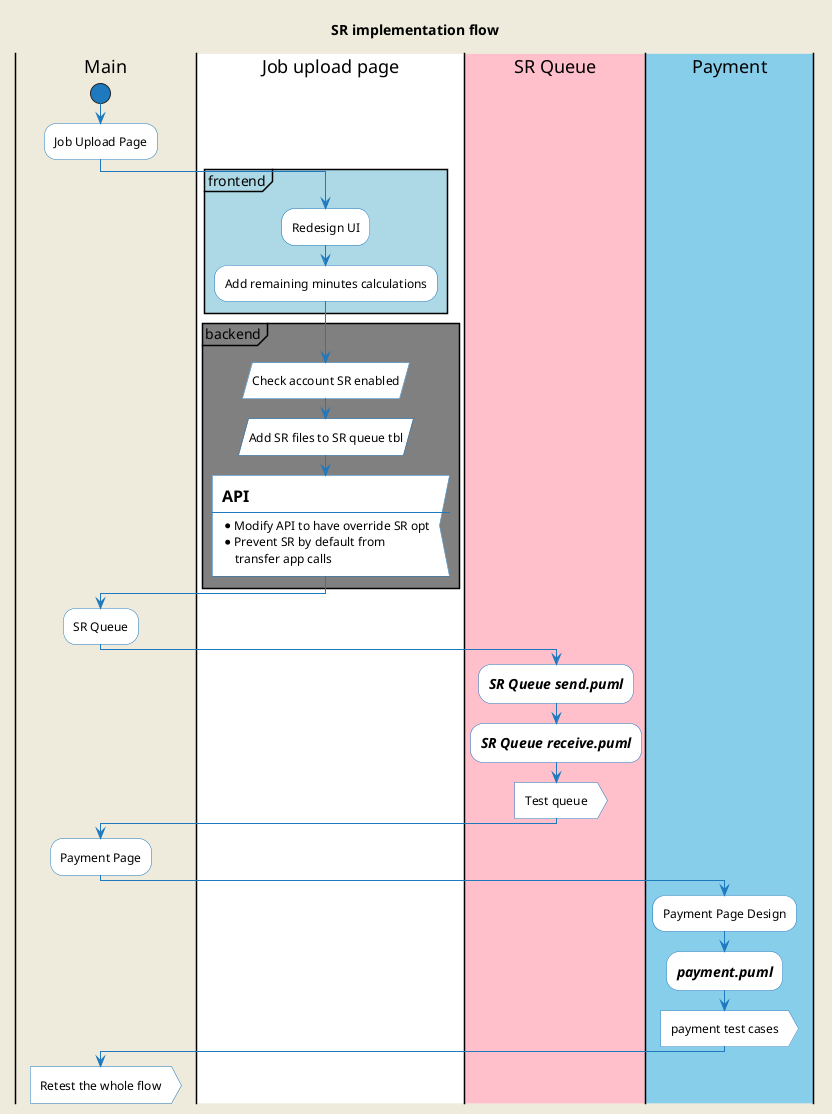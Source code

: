 @startuml
title SR implementation flow

skinparam backgroundColor #EEEBDC

skinparam activity {
  StartColor #1e79be
  ArrowColor #1e79be
  EndColor #1e79be
  BackgroundColor white
  SequenceTitleFontColor white
  BorderColor #1e79be
  FontName Tahoma
}

|Main|
start

:Job Upload Page;
|#white|Job upload page|

partition (frontend) #lightBlue {
    :Redesign UI;
    :Add remaining minutes calculations;
}

partition (backend) #grey {
    :Check account SR enabled/
    :Add SR files to SR queue tbl/
    :==**API**
    ----
    * Modify API to have override SR opt
    * Prevent SR by default from
        transfer app calls<
}

|Main|
:SR Queue;
|#pink|SR Queue|
:===//SR Queue send.puml//;
:===//SR Queue receive.puml//;
:Test queue>

|Main|
:Payment Page;
|#skyblue|Payment|
:Payment Page Design;
:===//payment.puml//;
:payment test cases>

|Main|
:Retest the whole flow>


@enduml